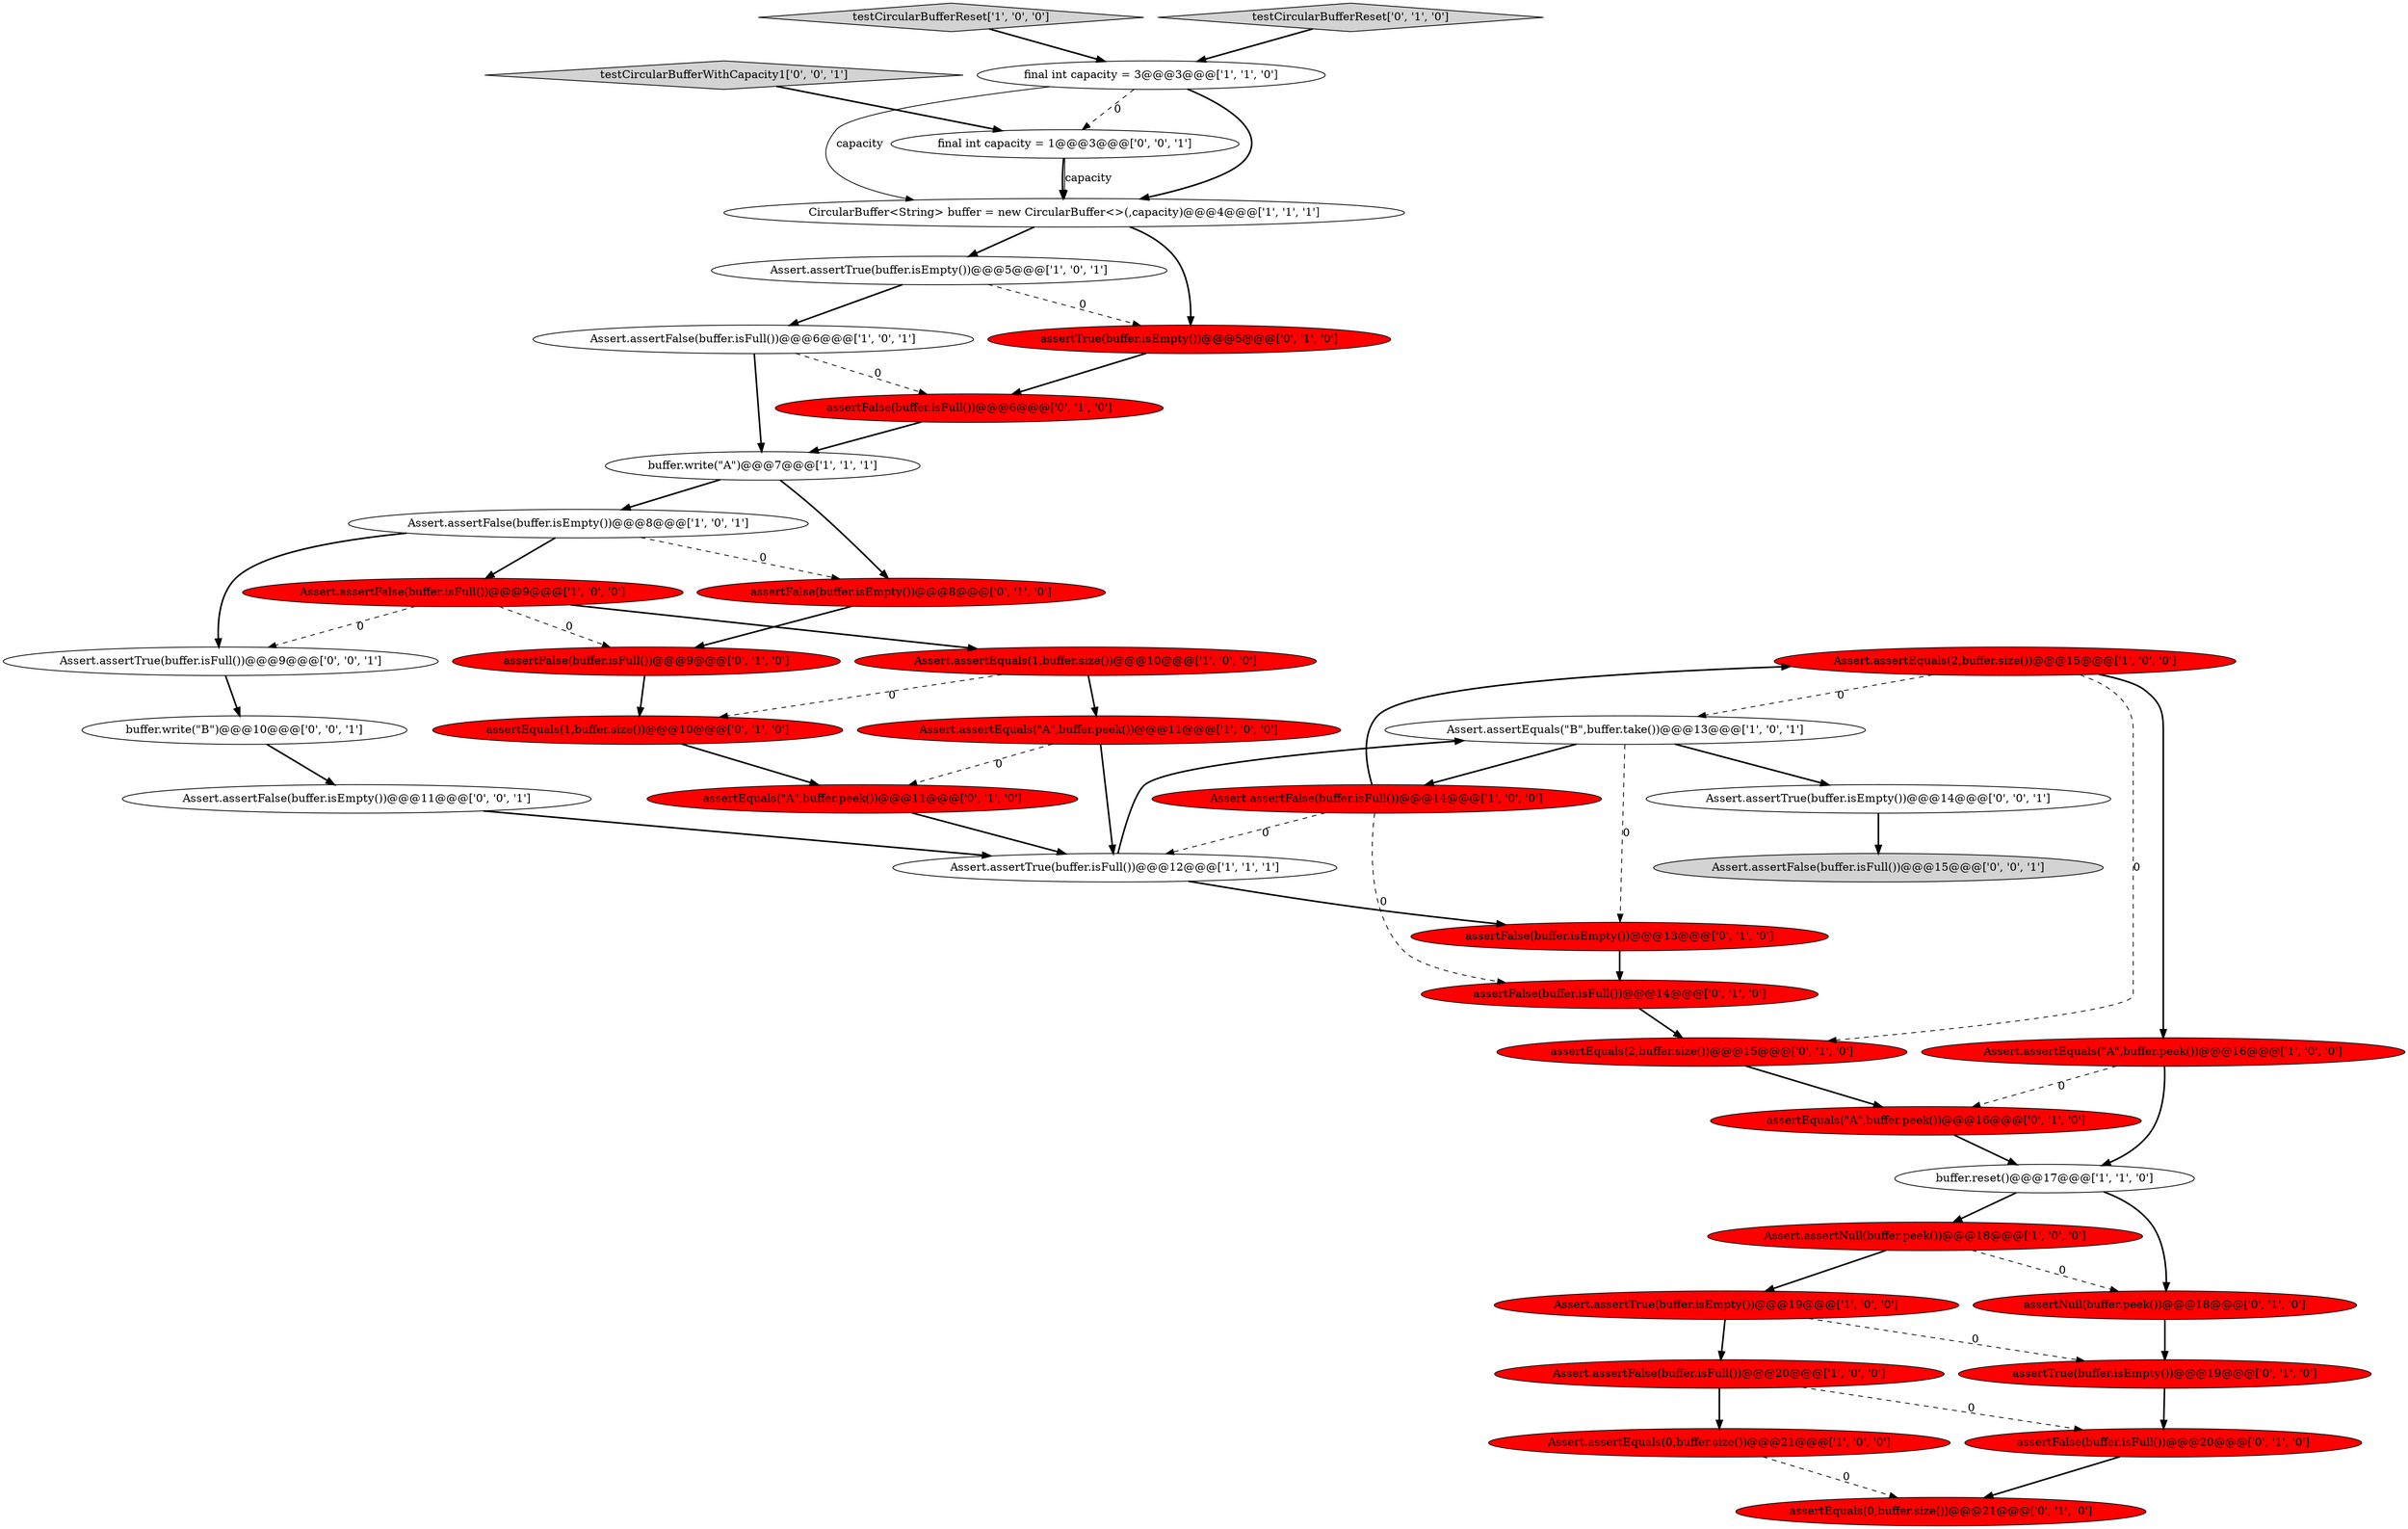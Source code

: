 digraph {
25 [style = filled, label = "assertFalse(buffer.isEmpty())@@@13@@@['0', '1', '0']", fillcolor = red, shape = ellipse image = "AAA1AAABBB2BBB"];
33 [style = filled, label = "assertFalse(buffer.isFull())@@@14@@@['0', '1', '0']", fillcolor = red, shape = ellipse image = "AAA1AAABBB2BBB"];
11 [style = filled, label = "Assert.assertEquals(2,buffer.size())@@@15@@@['1', '0', '0']", fillcolor = red, shape = ellipse image = "AAA1AAABBB1BBB"];
19 [style = filled, label = "testCircularBufferReset['1', '0', '0']", fillcolor = lightgray, shape = diamond image = "AAA0AAABBB1BBB"];
8 [style = filled, label = "Assert.assertFalse(buffer.isFull())@@@6@@@['1', '0', '1']", fillcolor = white, shape = ellipse image = "AAA0AAABBB1BBB"];
21 [style = filled, label = "assertFalse(buffer.isFull())@@@20@@@['0', '1', '0']", fillcolor = red, shape = ellipse image = "AAA1AAABBB2BBB"];
24 [style = filled, label = "assertFalse(buffer.isEmpty())@@@8@@@['0', '1', '0']", fillcolor = red, shape = ellipse image = "AAA1AAABBB2BBB"];
26 [style = filled, label = "assertFalse(buffer.isFull())@@@6@@@['0', '1', '0']", fillcolor = red, shape = ellipse image = "AAA1AAABBB2BBB"];
37 [style = filled, label = "Assert.assertFalse(buffer.isFull())@@@15@@@['0', '0', '1']", fillcolor = lightgray, shape = ellipse image = "AAA0AAABBB3BBB"];
39 [style = filled, label = "final int capacity = 1@@@3@@@['0', '0', '1']", fillcolor = white, shape = ellipse image = "AAA0AAABBB3BBB"];
6 [style = filled, label = "CircularBuffer<String> buffer = new CircularBuffer<>(,capacity)@@@4@@@['1', '1', '1']", fillcolor = white, shape = ellipse image = "AAA0AAABBB1BBB"];
4 [style = filled, label = "Assert.assertFalse(buffer.isEmpty())@@@8@@@['1', '0', '1']", fillcolor = white, shape = ellipse image = "AAA0AAABBB1BBB"];
41 [style = filled, label = "buffer.write(\"B\")@@@10@@@['0', '0', '1']", fillcolor = white, shape = ellipse image = "AAA0AAABBB3BBB"];
15 [style = filled, label = "Assert.assertNull(buffer.peek())@@@18@@@['1', '0', '0']", fillcolor = red, shape = ellipse image = "AAA1AAABBB1BBB"];
36 [style = filled, label = "Assert.assertFalse(buffer.isEmpty())@@@11@@@['0', '0', '1']", fillcolor = white, shape = ellipse image = "AAA0AAABBB3BBB"];
10 [style = filled, label = "Assert.assertFalse(buffer.isFull())@@@9@@@['1', '0', '0']", fillcolor = red, shape = ellipse image = "AAA1AAABBB1BBB"];
1 [style = filled, label = "Assert.assertTrue(buffer.isEmpty())@@@5@@@['1', '0', '1']", fillcolor = white, shape = ellipse image = "AAA0AAABBB1BBB"];
12 [style = filled, label = "buffer.reset()@@@17@@@['1', '1', '0']", fillcolor = white, shape = ellipse image = "AAA0AAABBB1BBB"];
31 [style = filled, label = "assertEquals(0,buffer.size())@@@21@@@['0', '1', '0']", fillcolor = red, shape = ellipse image = "AAA1AAABBB2BBB"];
28 [style = filled, label = "assertEquals(\"A\",buffer.peek())@@@11@@@['0', '1', '0']", fillcolor = red, shape = ellipse image = "AAA1AAABBB2BBB"];
20 [style = filled, label = "assertEquals(\"A\",buffer.peek())@@@16@@@['0', '1', '0']", fillcolor = red, shape = ellipse image = "AAA1AAABBB2BBB"];
27 [style = filled, label = "assertFalse(buffer.isFull())@@@9@@@['0', '1', '0']", fillcolor = red, shape = ellipse image = "AAA1AAABBB2BBB"];
23 [style = filled, label = "assertTrue(buffer.isEmpty())@@@19@@@['0', '1', '0']", fillcolor = red, shape = ellipse image = "AAA1AAABBB2BBB"];
35 [style = filled, label = "testCircularBufferWithCapacity1['0', '0', '1']", fillcolor = lightgray, shape = diamond image = "AAA0AAABBB3BBB"];
18 [style = filled, label = "Assert.assertFalse(buffer.isFull())@@@20@@@['1', '0', '0']", fillcolor = red, shape = ellipse image = "AAA1AAABBB1BBB"];
14 [style = filled, label = "Assert.assertEquals(\"B\",buffer.take())@@@13@@@['1', '0', '1']", fillcolor = white, shape = ellipse image = "AAA0AAABBB1BBB"];
2 [style = filled, label = "Assert.assertTrue(buffer.isFull())@@@12@@@['1', '1', '1']", fillcolor = white, shape = ellipse image = "AAA0AAABBB1BBB"];
9 [style = filled, label = "Assert.assertEquals(0,buffer.size())@@@21@@@['1', '0', '0']", fillcolor = red, shape = ellipse image = "AAA1AAABBB1BBB"];
32 [style = filled, label = "assertEquals(1,buffer.size())@@@10@@@['0', '1', '0']", fillcolor = red, shape = ellipse image = "AAA1AAABBB2BBB"];
17 [style = filled, label = "Assert.assertFalse(buffer.isFull())@@@14@@@['1', '0', '0']", fillcolor = red, shape = ellipse image = "AAA1AAABBB1BBB"];
29 [style = filled, label = "assertEquals(2,buffer.size())@@@15@@@['0', '1', '0']", fillcolor = red, shape = ellipse image = "AAA1AAABBB2BBB"];
40 [style = filled, label = "Assert.assertTrue(buffer.isEmpty())@@@14@@@['0', '0', '1']", fillcolor = white, shape = ellipse image = "AAA0AAABBB3BBB"];
0 [style = filled, label = "Assert.assertEquals(1,buffer.size())@@@10@@@['1', '0', '0']", fillcolor = red, shape = ellipse image = "AAA1AAABBB1BBB"];
30 [style = filled, label = "testCircularBufferReset['0', '1', '0']", fillcolor = lightgray, shape = diamond image = "AAA0AAABBB2BBB"];
38 [style = filled, label = "Assert.assertTrue(buffer.isFull())@@@9@@@['0', '0', '1']", fillcolor = white, shape = ellipse image = "AAA0AAABBB3BBB"];
5 [style = filled, label = "Assert.assertTrue(buffer.isEmpty())@@@19@@@['1', '0', '0']", fillcolor = red, shape = ellipse image = "AAA1AAABBB1BBB"];
34 [style = filled, label = "assertNull(buffer.peek())@@@18@@@['0', '1', '0']", fillcolor = red, shape = ellipse image = "AAA1AAABBB2BBB"];
7 [style = filled, label = "Assert.assertEquals(\"A\",buffer.peek())@@@16@@@['1', '0', '0']", fillcolor = red, shape = ellipse image = "AAA1AAABBB1BBB"];
16 [style = filled, label = "Assert.assertEquals(\"A\",buffer.peek())@@@11@@@['1', '0', '0']", fillcolor = red, shape = ellipse image = "AAA1AAABBB1BBB"];
22 [style = filled, label = "assertTrue(buffer.isEmpty())@@@5@@@['0', '1', '0']", fillcolor = red, shape = ellipse image = "AAA1AAABBB2BBB"];
13 [style = filled, label = "final int capacity = 3@@@3@@@['1', '1', '0']", fillcolor = white, shape = ellipse image = "AAA0AAABBB1BBB"];
3 [style = filled, label = "buffer.write(\"A\")@@@7@@@['1', '1', '1']", fillcolor = white, shape = ellipse image = "AAA0AAABBB1BBB"];
4->10 [style = bold, label=""];
22->26 [style = bold, label=""];
0->16 [style = bold, label=""];
27->32 [style = bold, label=""];
15->34 [style = dashed, label="0"];
4->38 [style = bold, label=""];
1->8 [style = bold, label=""];
30->13 [style = bold, label=""];
25->33 [style = bold, label=""];
3->24 [style = bold, label=""];
7->12 [style = bold, label=""];
6->22 [style = bold, label=""];
14->25 [style = dashed, label="0"];
5->23 [style = dashed, label="0"];
26->3 [style = bold, label=""];
0->32 [style = dashed, label="0"];
8->3 [style = bold, label=""];
12->15 [style = bold, label=""];
35->39 [style = bold, label=""];
10->38 [style = dashed, label="0"];
11->29 [style = dashed, label="0"];
7->20 [style = dashed, label="0"];
39->6 [style = bold, label=""];
14->17 [style = bold, label=""];
39->6 [style = solid, label="capacity"];
12->34 [style = bold, label=""];
17->33 [style = dashed, label="0"];
5->18 [style = bold, label=""];
38->41 [style = bold, label=""];
16->2 [style = bold, label=""];
10->27 [style = dashed, label="0"];
3->4 [style = bold, label=""];
15->5 [style = bold, label=""];
13->6 [style = solid, label="capacity"];
1->22 [style = dashed, label="0"];
33->29 [style = bold, label=""];
13->39 [style = dashed, label="0"];
6->1 [style = bold, label=""];
28->2 [style = bold, label=""];
29->20 [style = bold, label=""];
41->36 [style = bold, label=""];
21->31 [style = bold, label=""];
9->31 [style = dashed, label="0"];
19->13 [style = bold, label=""];
23->21 [style = bold, label=""];
18->21 [style = dashed, label="0"];
36->2 [style = bold, label=""];
11->14 [style = dashed, label="0"];
10->0 [style = bold, label=""];
2->14 [style = bold, label=""];
20->12 [style = bold, label=""];
18->9 [style = bold, label=""];
34->23 [style = bold, label=""];
13->6 [style = bold, label=""];
4->24 [style = dashed, label="0"];
16->28 [style = dashed, label="0"];
2->25 [style = bold, label=""];
8->26 [style = dashed, label="0"];
32->28 [style = bold, label=""];
24->27 [style = bold, label=""];
14->40 [style = bold, label=""];
11->7 [style = bold, label=""];
40->37 [style = bold, label=""];
17->11 [style = bold, label=""];
17->2 [style = dashed, label="0"];
}

